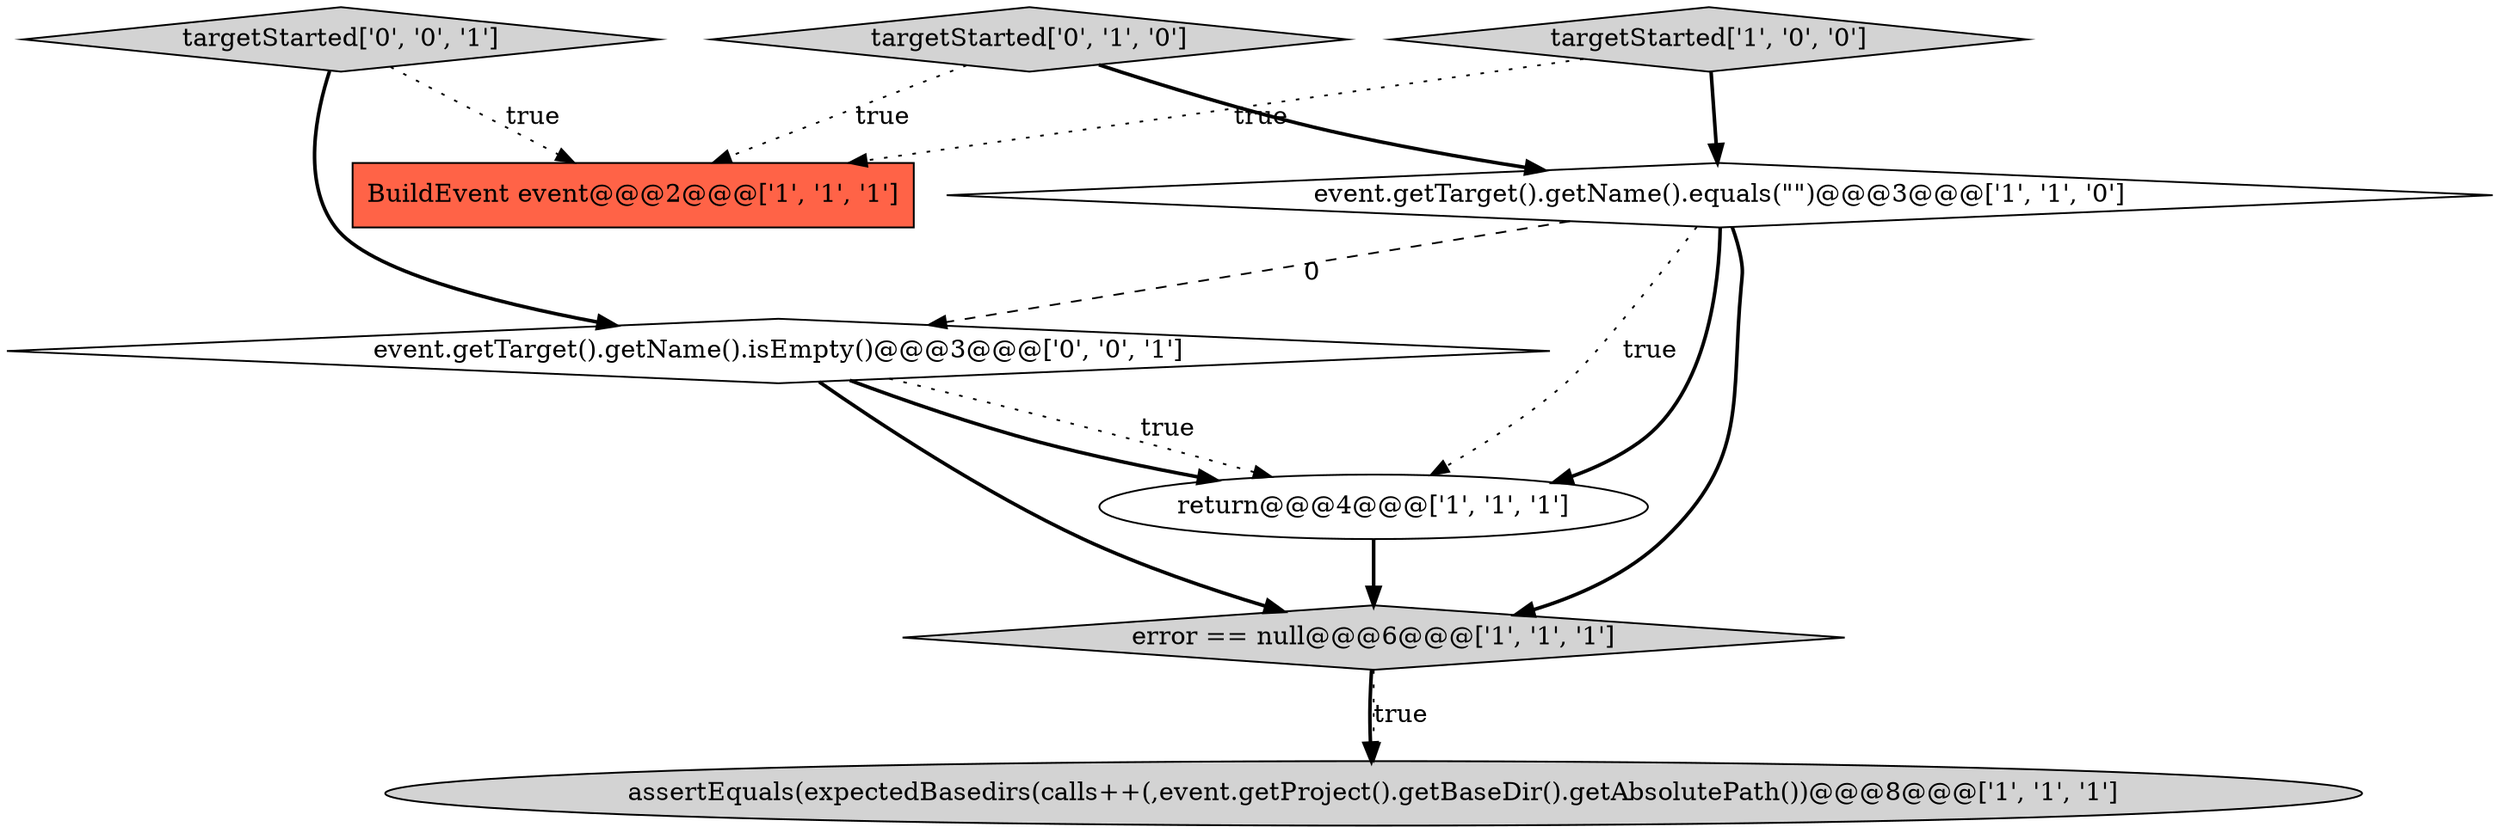 digraph {
2 [style = filled, label = "targetStarted['1', '0', '0']", fillcolor = lightgray, shape = diamond image = "AAA0AAABBB1BBB"];
7 [style = filled, label = "event.getTarget().getName().isEmpty()@@@3@@@['0', '0', '1']", fillcolor = white, shape = diamond image = "AAA0AAABBB3BBB"];
3 [style = filled, label = "return@@@4@@@['1', '1', '1']", fillcolor = white, shape = ellipse image = "AAA0AAABBB1BBB"];
5 [style = filled, label = "assertEquals(expectedBasedirs(calls++(,event.getProject().getBaseDir().getAbsolutePath())@@@8@@@['1', '1', '1']", fillcolor = lightgray, shape = ellipse image = "AAA0AAABBB1BBB"];
0 [style = filled, label = "event.getTarget().getName().equals(\"\")@@@3@@@['1', '1', '0']", fillcolor = white, shape = diamond image = "AAA0AAABBB1BBB"];
6 [style = filled, label = "targetStarted['0', '1', '0']", fillcolor = lightgray, shape = diamond image = "AAA0AAABBB2BBB"];
4 [style = filled, label = "BuildEvent event@@@2@@@['1', '1', '1']", fillcolor = tomato, shape = box image = "AAA0AAABBB1BBB"];
8 [style = filled, label = "targetStarted['0', '0', '1']", fillcolor = lightgray, shape = diamond image = "AAA0AAABBB3BBB"];
1 [style = filled, label = "error == null@@@6@@@['1', '1', '1']", fillcolor = lightgray, shape = diamond image = "AAA0AAABBB1BBB"];
1->5 [style = bold, label=""];
0->3 [style = bold, label=""];
8->7 [style = bold, label=""];
2->0 [style = bold, label=""];
0->3 [style = dotted, label="true"];
6->0 [style = bold, label=""];
7->1 [style = bold, label=""];
6->4 [style = dotted, label="true"];
3->1 [style = bold, label=""];
0->7 [style = dashed, label="0"];
7->3 [style = dotted, label="true"];
0->1 [style = bold, label=""];
8->4 [style = dotted, label="true"];
1->5 [style = dotted, label="true"];
7->3 [style = bold, label=""];
2->4 [style = dotted, label="true"];
}
